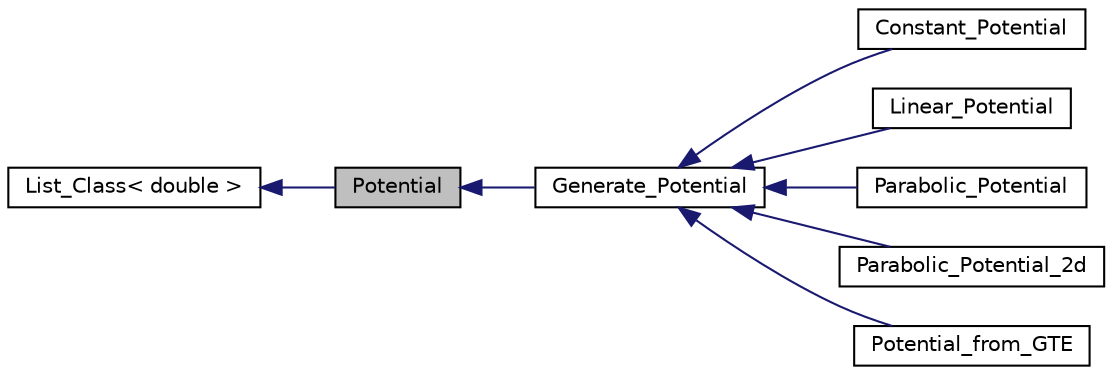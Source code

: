 digraph "Potential"
{
  edge [fontname="Helvetica",fontsize="10",labelfontname="Helvetica",labelfontsize="10"];
  node [fontname="Helvetica",fontsize="10",shape=record];
  rankdir="LR";
  Node1 [label="Potential",height=0.2,width=0.4,color="black", fillcolor="grey75", style="filled", fontcolor="black"];
  Node2 -> Node1 [dir="back",color="midnightblue",fontsize="10",style="solid",fontname="Helvetica"];
  Node2 [label="List_Class\< double \>",height=0.2,width=0.4,color="black", fillcolor="white", style="filled",URL="$classList__Class.html"];
  Node1 -> Node3 [dir="back",color="midnightblue",fontsize="10",style="solid",fontname="Helvetica"];
  Node3 [label="Generate_Potential",height=0.2,width=0.4,color="black", fillcolor="white", style="filled",URL="$classGenerate__Potential.html",tooltip="Potential generator: interface with \"generate(positionfile)\" function. "];
  Node3 -> Node4 [dir="back",color="midnightblue",fontsize="10",style="solid",fontname="Helvetica"];
  Node4 [label="Constant_Potential",height=0.2,width=0.4,color="black", fillcolor="white", style="filled",URL="$classConstant__Potential.html"];
  Node3 -> Node5 [dir="back",color="midnightblue",fontsize="10",style="solid",fontname="Helvetica"];
  Node5 [label="Linear_Potential",height=0.2,width=0.4,color="black", fillcolor="white", style="filled",URL="$classLinear__Potential.html"];
  Node3 -> Node6 [dir="back",color="midnightblue",fontsize="10",style="solid",fontname="Helvetica"];
  Node6 [label="Parabolic_Potential",height=0.2,width=0.4,color="black", fillcolor="white", style="filled",URL="$classParabolic__Potential.html"];
  Node3 -> Node7 [dir="back",color="midnightblue",fontsize="10",style="solid",fontname="Helvetica"];
  Node7 [label="Parabolic_Potential_2d",height=0.2,width=0.4,color="black", fillcolor="white", style="filled",URL="$classParabolic__Potential__2d.html"];
  Node3 -> Node8 [dir="back",color="midnightblue",fontsize="10",style="solid",fontname="Helvetica"];
  Node8 [label="Potential_from_GTE",height=0.2,width=0.4,color="black", fillcolor="white", style="filled",URL="$classPotential__from__GTE.html"];
}
